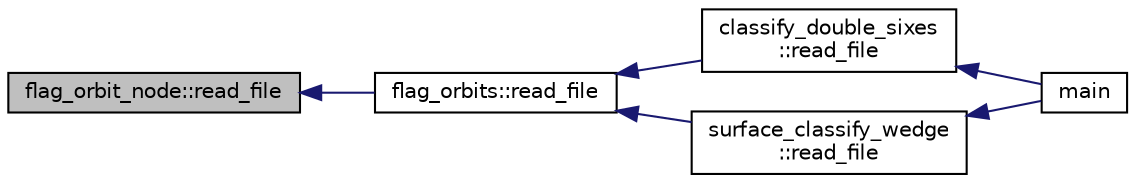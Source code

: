 digraph "flag_orbit_node::read_file"
{
  edge [fontname="Helvetica",fontsize="10",labelfontname="Helvetica",labelfontsize="10"];
  node [fontname="Helvetica",fontsize="10",shape=record];
  rankdir="LR";
  Node41 [label="flag_orbit_node::read_file",height=0.2,width=0.4,color="black", fillcolor="grey75", style="filled", fontcolor="black"];
  Node41 -> Node42 [dir="back",color="midnightblue",fontsize="10",style="solid",fontname="Helvetica"];
  Node42 [label="flag_orbits::read_file",height=0.2,width=0.4,color="black", fillcolor="white", style="filled",URL="$d4/d77/classflag__orbits.html#af039682144f9ad076b151a3307990486"];
  Node42 -> Node43 [dir="back",color="midnightblue",fontsize="10",style="solid",fontname="Helvetica"];
  Node43 [label="classify_double_sixes\l::read_file",height=0.2,width=0.4,color="black", fillcolor="white", style="filled",URL="$dd/d23/classclassify__double__sixes.html#a0d027bc3d7ee6dc9dcbd82201c311faf"];
  Node43 -> Node44 [dir="back",color="midnightblue",fontsize="10",style="solid",fontname="Helvetica"];
  Node44 [label="main",height=0.2,width=0.4,color="black", fillcolor="white", style="filled",URL="$df/df8/surface__classify_8_c.html#a217dbf8b442f20279ea00b898af96f52"];
  Node42 -> Node45 [dir="back",color="midnightblue",fontsize="10",style="solid",fontname="Helvetica"];
  Node45 [label="surface_classify_wedge\l::read_file",height=0.2,width=0.4,color="black", fillcolor="white", style="filled",URL="$d7/d5c/classsurface__classify__wedge.html#ae7f4241b6bbd5cd64c84a96fb613e8b6"];
  Node45 -> Node44 [dir="back",color="midnightblue",fontsize="10",style="solid",fontname="Helvetica"];
}
